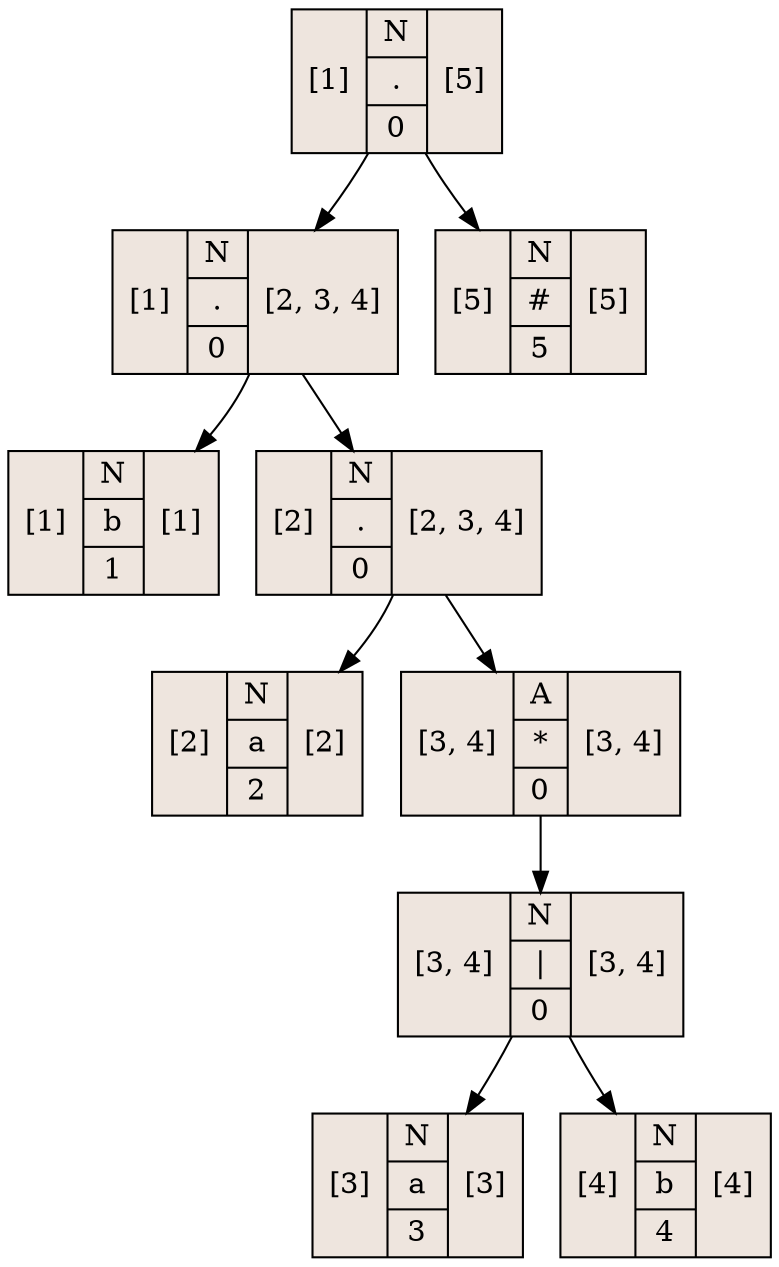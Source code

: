 digraph grafica{
rankdir=TB;
node [shape = record, style=filled, fillcolor=seashell2];
nodo18 [ label ="[1]|{N|.|0}|[5]"];
nodo16 [ label ="[1]|{N|.|0}|[2, 3, 4]"];
nodo9 [ label ="[1]|{N|{b}|1}|[1]"];
nodo16:C0->nodo9
nodo15 [ label ="[2]|{N|.|0}|[2, 3, 4]"];
nodo14 [ label ="[2]|{N|{a}|2}|[2]"];
nodo15:C0->nodo14
nodo13 [ label ="[3, 4]|{A|*|0}|[3, 4]"];
nodo12 [ label ="[3, 4]|{N |\||0}|[3, 4]"];
nodo10 [ label ="[3]|{N|{a}|3}|[3]"];
nodo12:C0->nodo10
nodo11 [ label ="[4]|{N|{b}|4}|[4]"];
nodo12:C1->nodo11
nodo13:C0->nodo12
nodo15:C1->nodo13
nodo16:C1->nodo15
nodo18:C0->nodo16
nodo17 [ label ="[5]|{N|#|5}|[5]"];
nodo18:C1->nodo17
}
